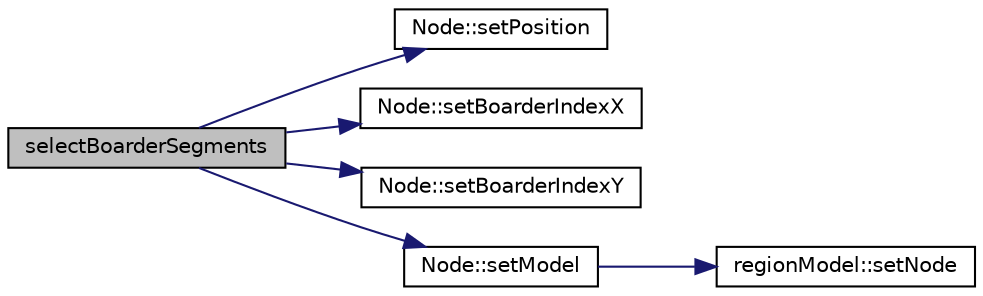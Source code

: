 digraph "selectBoarderSegments"
{
  edge [fontname="Helvetica",fontsize="10",labelfontname="Helvetica",labelfontsize="10"];
  node [fontname="Helvetica",fontsize="10",shape=record];
  rankdir="LR";
  Node1 [label="selectBoarderSegments",height=0.2,width=0.4,color="black", fillcolor="grey75", style="filled", fontcolor="black"];
  Node1 -> Node2 [color="midnightblue",fontsize="10",style="solid",fontname="Helvetica"];
  Node2 [label="Node::setPosition",height=0.2,width=0.4,color="black", fillcolor="white", style="filled",URL="$class_node.html#a641f9e65152f81de2b3824f239ae416c"];
  Node1 -> Node3 [color="midnightblue",fontsize="10",style="solid",fontname="Helvetica"];
  Node3 [label="Node::setBoarderIndexX",height=0.2,width=0.4,color="black", fillcolor="white", style="filled",URL="$class_node.html#a45e88c2e78f1b4b8ee1f276c318e8fae"];
  Node1 -> Node4 [color="midnightblue",fontsize="10",style="solid",fontname="Helvetica"];
  Node4 [label="Node::setBoarderIndexY",height=0.2,width=0.4,color="black", fillcolor="white", style="filled",URL="$class_node.html#a892f133910a3c2edb5fe2dd5aaad6068"];
  Node1 -> Node5 [color="midnightblue",fontsize="10",style="solid",fontname="Helvetica"];
  Node5 [label="Node::setModel",height=0.2,width=0.4,color="black", fillcolor="white", style="filled",URL="$class_node.html#a9e47fa25cf909c13bff15c324d0d92e9"];
  Node5 -> Node6 [color="midnightblue",fontsize="10",style="solid",fontname="Helvetica"];
  Node6 [label="regionModel::setNode",height=0.2,width=0.4,color="black", fillcolor="white", style="filled",URL="$classregion_model.html#a058d9ec9f70ba95bda8e2dc2bb08c368"];
}
